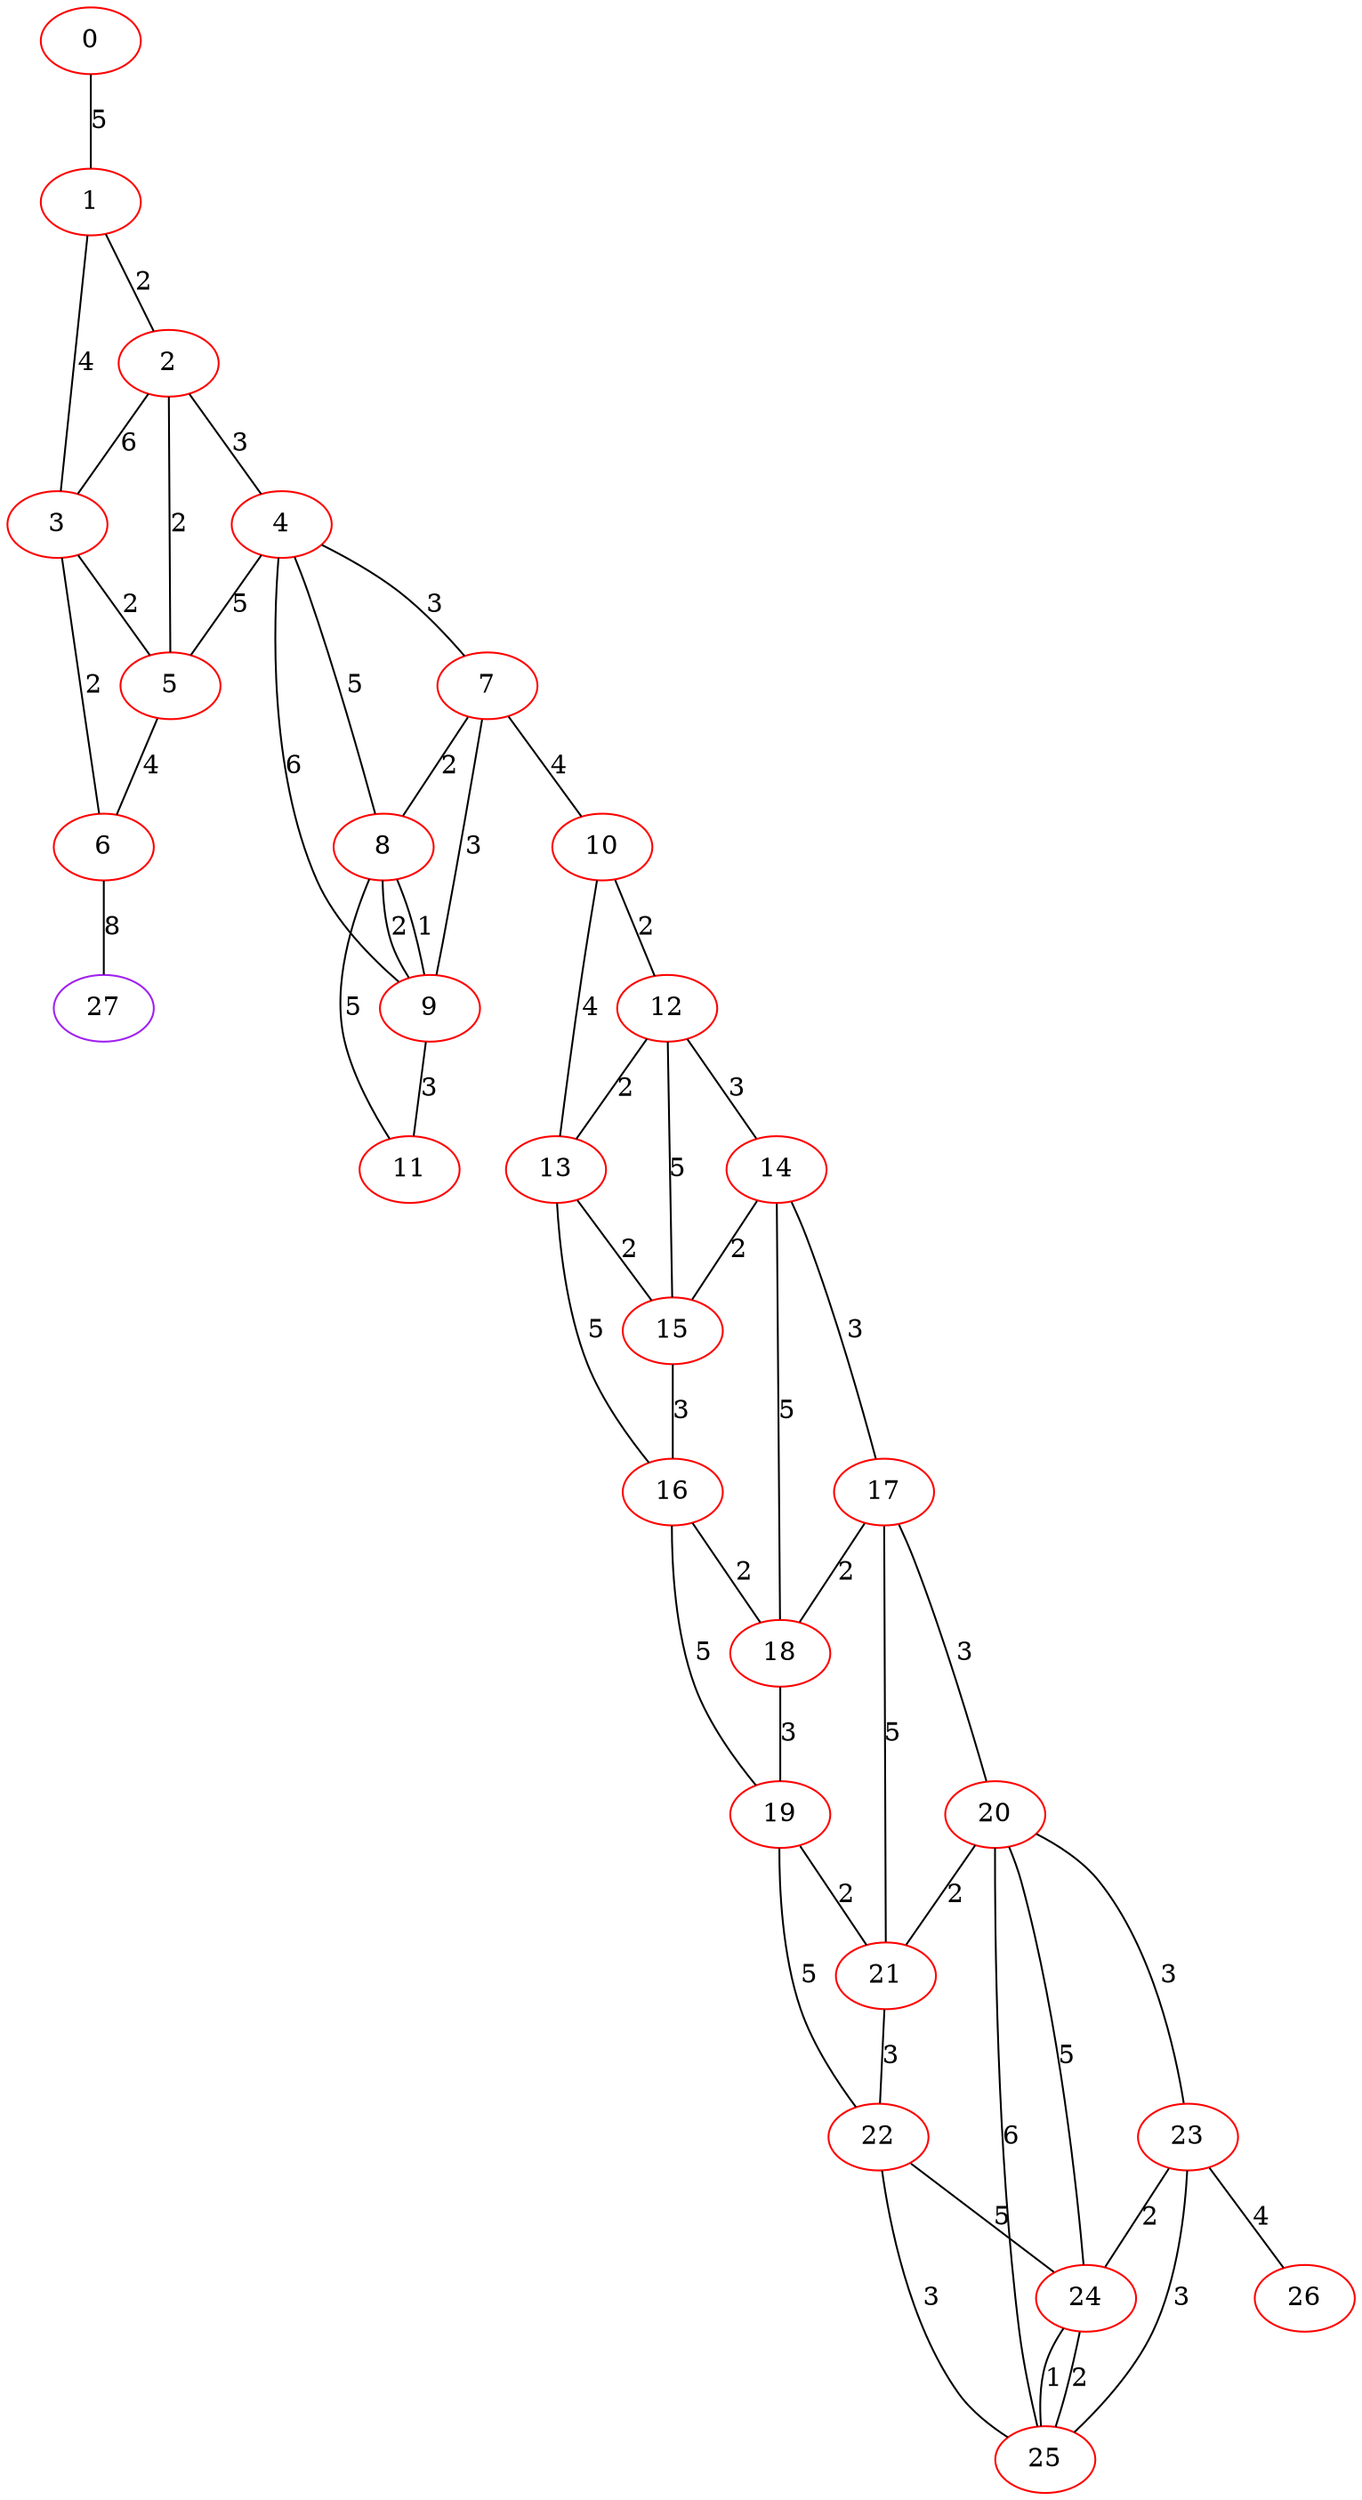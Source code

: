 graph "" {
0 [color=red, weight=1];
1 [color=red, weight=1];
2 [color=red, weight=1];
3 [color=red, weight=1];
4 [color=red, weight=1];
5 [color=red, weight=1];
6 [color=red, weight=1];
7 [color=red, weight=1];
8 [color=red, weight=1];
9 [color=red, weight=1];
10 [color=red, weight=1];
11 [color=red, weight=1];
12 [color=red, weight=1];
13 [color=red, weight=1];
14 [color=red, weight=1];
15 [color=red, weight=1];
16 [color=red, weight=1];
17 [color=red, weight=1];
18 [color=red, weight=1];
19 [color=red, weight=1];
20 [color=red, weight=1];
21 [color=red, weight=1];
22 [color=red, weight=1];
23 [color=red, weight=1];
24 [color=red, weight=1];
25 [color=red, weight=1];
26 [color=red, weight=1];
27 [color=purple, weight=4];
0 -- 1  [key=0, label=5];
1 -- 2  [key=0, label=2];
1 -- 3  [key=0, label=4];
2 -- 3  [key=0, label=6];
2 -- 4  [key=0, label=3];
2 -- 5  [key=0, label=2];
3 -- 5  [key=0, label=2];
3 -- 6  [key=0, label=2];
4 -- 8  [key=0, label=5];
4 -- 9  [key=0, label=6];
4 -- 5  [key=0, label=5];
4 -- 7  [key=0, label=3];
5 -- 6  [key=0, label=4];
6 -- 27  [key=0, label=8];
7 -- 8  [key=0, label=2];
7 -- 9  [key=0, label=3];
7 -- 10  [key=0, label=4];
8 -- 9  [key=0, label=2];
8 -- 9  [key=1, label=1];
8 -- 11  [key=0, label=5];
9 -- 11  [key=0, label=3];
10 -- 12  [key=0, label=2];
10 -- 13  [key=0, label=4];
12 -- 13  [key=0, label=2];
12 -- 14  [key=0, label=3];
12 -- 15  [key=0, label=5];
13 -- 16  [key=0, label=5];
13 -- 15  [key=0, label=2];
14 -- 17  [key=0, label=3];
14 -- 18  [key=0, label=5];
14 -- 15  [key=0, label=2];
15 -- 16  [key=0, label=3];
16 -- 18  [key=0, label=2];
16 -- 19  [key=0, label=5];
17 -- 18  [key=0, label=2];
17 -- 20  [key=0, label=3];
17 -- 21  [key=0, label=5];
18 -- 19  [key=0, label=3];
19 -- 21  [key=0, label=2];
19 -- 22  [key=0, label=5];
20 -- 24  [key=0, label=5];
20 -- 25  [key=0, label=6];
20 -- 21  [key=0, label=2];
20 -- 23  [key=0, label=3];
21 -- 22  [key=0, label=3];
22 -- 24  [key=0, label=5];
22 -- 25  [key=0, label=3];
23 -- 24  [key=0, label=2];
23 -- 25  [key=0, label=3];
23 -- 26  [key=0, label=4];
24 -- 25  [key=0, label=2];
24 -- 25  [key=1, label=1];
}
